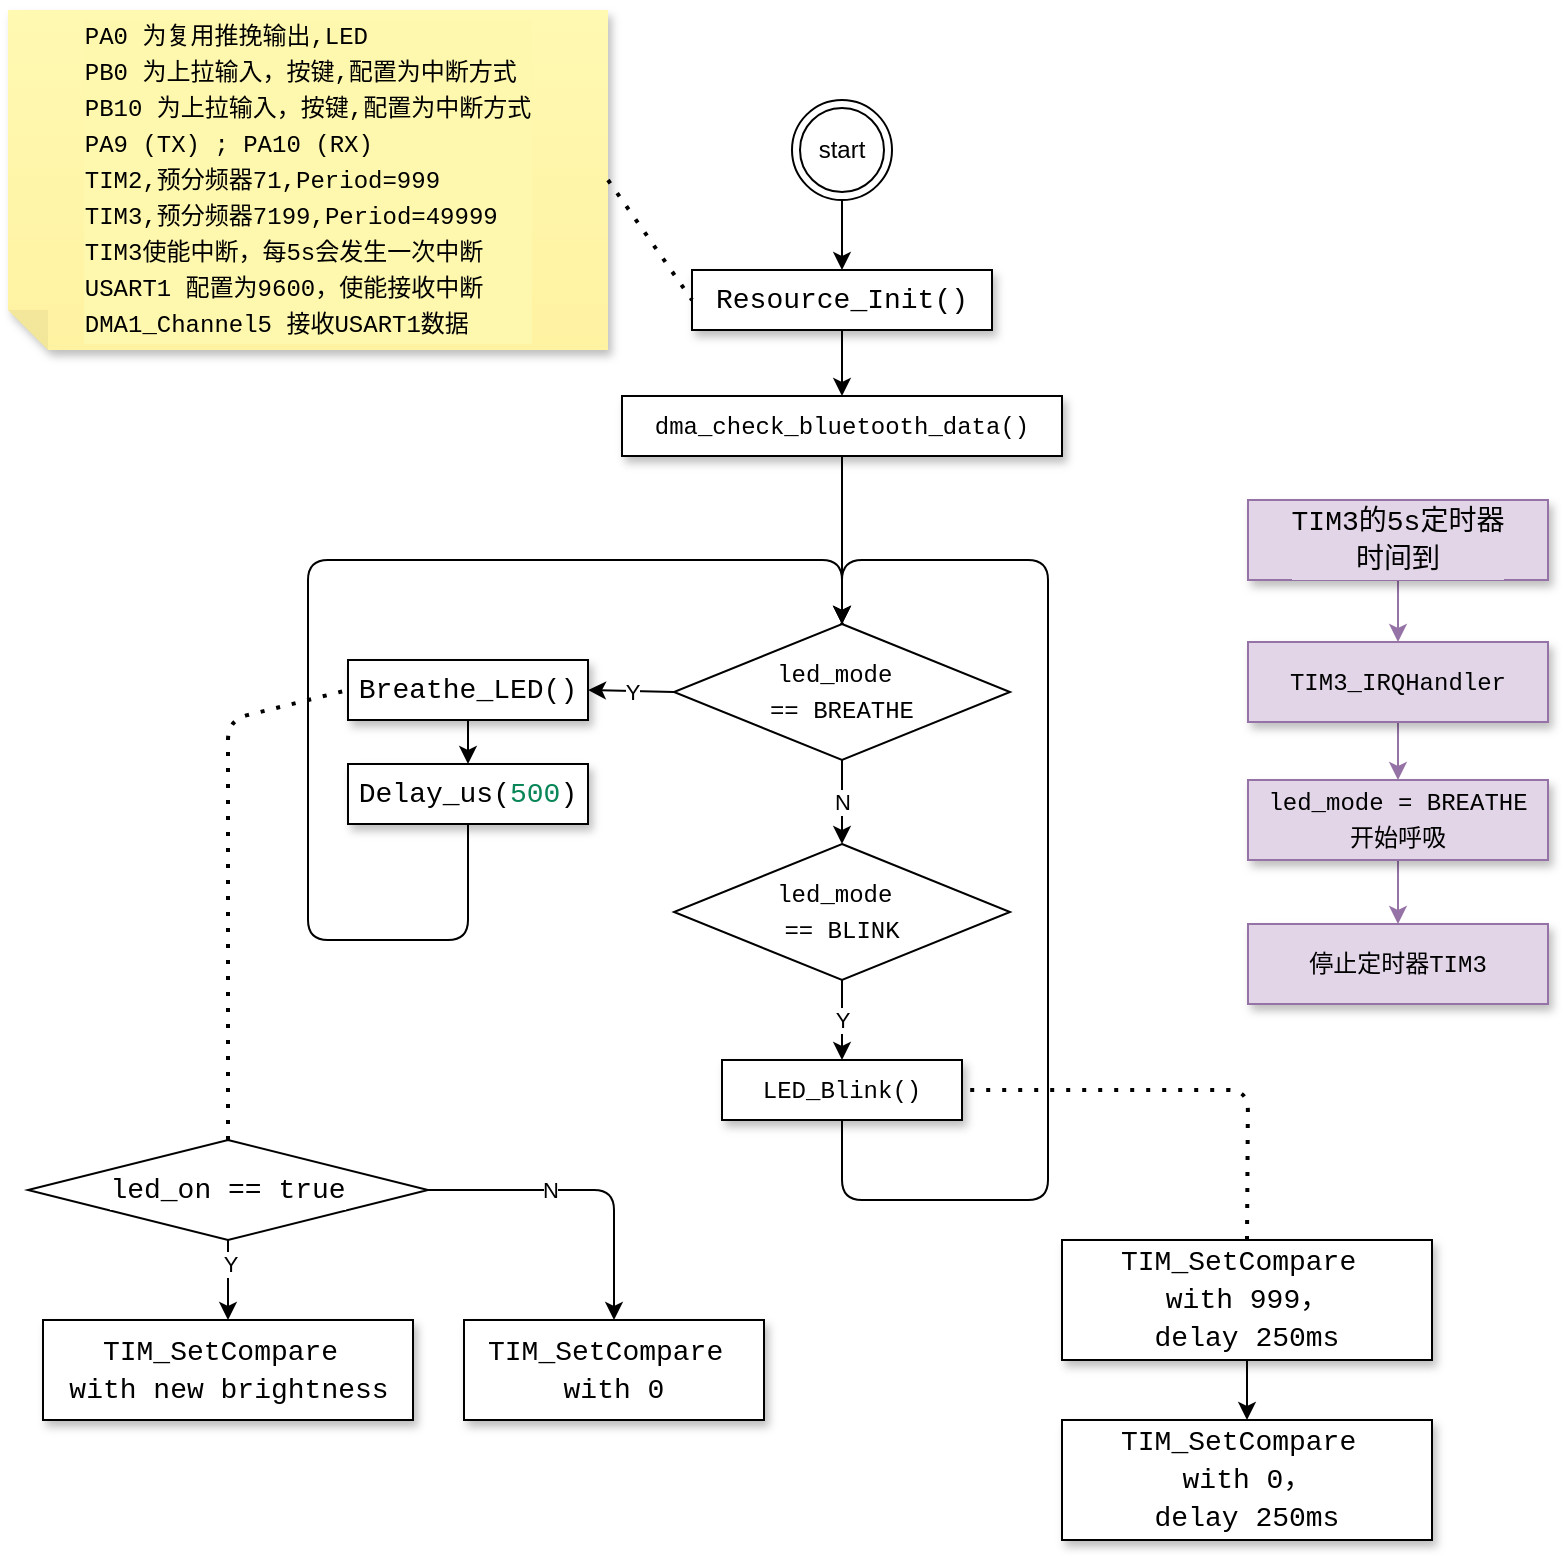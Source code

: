 <mxfile>
    <diagram id="bshUWRw8r4V4z6tN9mnT" name="第 1 页">
        <mxGraphModel dx="1151" dy="635" grid="1" gridSize="10" guides="1" tooltips="1" connect="1" arrows="1" fold="1" page="1" pageScale="1" pageWidth="827" pageHeight="1169" background="#ffffff" math="0" shadow="0">
            <root>
                <mxCell id="0"/>
                <mxCell id="1" parent="0"/>
                <mxCell id="4" style="edgeStyle=none;html=1;exitX=0.5;exitY=1;exitDx=0;exitDy=0;" parent="1" source="2" edge="1" target="106">
                    <mxGeometry relative="1" as="geometry">
                        <mxPoint x="427" y="310" as="targetPoint"/>
                    </mxGeometry>
                </mxCell>
                <mxCell id="2" value="&lt;div style=&quot;background-color: rgb(255, 255, 255); font-family: Consolas, &amp;quot;Courier New&amp;quot;, monospace; font-size: 14px; line-height: 19px;&quot;&gt;Resource_Init()&lt;/div&gt;" style="whiteSpace=wrap;html=1;shadow=1;" parent="1" vertex="1">
                    <mxGeometry x="352" y="135" width="150" height="30" as="geometry"/>
                </mxCell>
                <mxCell id="3" value="&lt;div style=&quot;background-color: rgb(255, 255, 255); font-family: Consolas, &amp;quot;Courier New&amp;quot;, monospace; font-size: 14px; line-height: 19px;&quot;&gt;Breathe_LED()&lt;/div&gt;" style="whiteSpace=wrap;html=1;shadow=1;" parent="1" vertex="1">
                    <mxGeometry x="180" y="330" width="120" height="30" as="geometry"/>
                </mxCell>
                <mxCell id="68" style="edgeStyle=none;html=1;exitX=0.5;exitY=1;exitDx=0;exitDy=0;entryX=0.5;entryY=0;entryDx=0;entryDy=0;" parent="1" source="5" target="53" edge="1">
                    <mxGeometry relative="1" as="geometry">
                        <mxPoint x="420" y="280" as="targetPoint"/>
                        <Array as="points">
                            <mxPoint x="240" y="470"/>
                            <mxPoint x="160" y="470"/>
                            <mxPoint x="160" y="280"/>
                            <mxPoint x="427" y="280"/>
                        </Array>
                    </mxGeometry>
                </mxCell>
                <mxCell id="5" value="&lt;div style=&quot;background-color: rgb(255, 255, 255); font-family: Consolas, &amp;quot;Courier New&amp;quot;, monospace; font-size: 14px; line-height: 19px;&quot;&gt;&lt;div style=&quot;line-height: 19px;&quot;&gt;Delay_us(&lt;span style=&quot;color: #098658;&quot;&gt;500&lt;/span&gt;)&lt;/div&gt;&lt;/div&gt;" style="whiteSpace=wrap;html=1;shadow=1;" parent="1" vertex="1">
                    <mxGeometry x="180" y="382" width="120" height="30" as="geometry"/>
                </mxCell>
                <mxCell id="6" style="edgeStyle=none;html=1;exitX=0.5;exitY=1;exitDx=0;exitDy=0;entryX=0.5;entryY=0;entryDx=0;entryDy=0;" parent="1" source="3" target="5" edge="1">
                    <mxGeometry relative="1" as="geometry"/>
                </mxCell>
                <mxCell id="28" style="edgeStyle=none;html=1;endArrow=classic;endFill=1;" parent="1" source="18" target="41" edge="1">
                    <mxGeometry relative="1" as="geometry">
                        <mxPoint x="120" y="670" as="targetPoint"/>
                    </mxGeometry>
                </mxCell>
                <mxCell id="40" value="Y" style="edgeLabel;html=1;align=center;verticalAlign=middle;resizable=0;points=[];" parent="28" vertex="1" connectable="0">
                    <mxGeometry x="-0.4" y="1" relative="1" as="geometry">
                        <mxPoint as="offset"/>
                    </mxGeometry>
                </mxCell>
                <mxCell id="44" style="edgeStyle=none;html=1;entryX=0.5;entryY=0;entryDx=0;entryDy=0;endArrow=classic;endFill=1;exitX=1;exitY=0.5;exitDx=0;exitDy=0;" parent="1" source="18" target="31" edge="1">
                    <mxGeometry relative="1" as="geometry">
                        <Array as="points">
                            <mxPoint x="313" y="595"/>
                        </Array>
                    </mxGeometry>
                </mxCell>
                <mxCell id="45" value="N" style="edgeLabel;html=1;align=center;verticalAlign=middle;resizable=0;points=[];" parent="44" vertex="1" connectable="0">
                    <mxGeometry x="-0.225" relative="1" as="geometry">
                        <mxPoint as="offset"/>
                    </mxGeometry>
                </mxCell>
                <mxCell id="18" value="&lt;div style=&quot;background-color: rgb(255, 255, 255); font-family: Consolas, &amp;quot;Courier New&amp;quot;, monospace; font-size: 14px; line-height: 19px;&quot;&gt;led_on == true&lt;/div&gt;" style="rhombus;whiteSpace=wrap;html=1;fillColor=none;" parent="1" vertex="1">
                    <mxGeometry x="20" y="570" width="200" height="50" as="geometry"/>
                </mxCell>
                <mxCell id="31" value="&lt;div style=&quot;background-color: rgb(255, 255, 255); font-family: Consolas, &amp;quot;Courier New&amp;quot;, monospace; font-size: 14px; line-height: 19px;&quot;&gt;&lt;div style=&quot;line-height: 19px;&quot;&gt;&lt;div style=&quot;border-color: var(--border-color); line-height: 19px;&quot;&gt;TIM_SetCompare&amp;nbsp;&lt;/div&gt;&lt;div style=&quot;border-color: var(--border-color); line-height: 19px;&quot;&gt;with 0&lt;/div&gt;&lt;/div&gt;&lt;/div&gt;" style="whiteSpace=wrap;html=1;shadow=1;" parent="1" vertex="1">
                    <mxGeometry x="238" y="660" width="150" height="50" as="geometry"/>
                </mxCell>
                <mxCell id="41" value="&lt;div style=&quot;background-color: rgb(255, 255, 255); font-family: Consolas, &amp;quot;Courier New&amp;quot;, monospace; font-size: 14px; line-height: 19px;&quot;&gt;&lt;div style=&quot;line-height: 19px;&quot;&gt;&lt;div style=&quot;line-height: 19px;&quot;&gt;&lt;div style=&quot;line-height: 19px;&quot;&gt;TIM_SetCompare&amp;nbsp;&lt;/div&gt;&lt;div style=&quot;line-height: 19px;&quot;&gt;with new brightness&lt;/div&gt;&lt;/div&gt;&lt;/div&gt;&lt;/div&gt;" style="whiteSpace=wrap;html=1;shadow=1;" parent="1" vertex="1">
                    <mxGeometry x="27.5" y="660" width="185" height="50" as="geometry"/>
                </mxCell>
                <mxCell id="54" value="Y" style="edgeStyle=none;html=1;entryX=1;entryY=0.5;entryDx=0;entryDy=0;exitX=0;exitY=0.5;exitDx=0;exitDy=0;" parent="1" source="53" target="3" edge="1">
                    <mxGeometry relative="1" as="geometry"/>
                </mxCell>
                <mxCell id="56" value="N" style="edgeStyle=none;html=1;entryX=0.5;entryY=0;entryDx=0;entryDy=0;" parent="1" source="53" target="55" edge="1">
                    <mxGeometry relative="1" as="geometry"/>
                </mxCell>
                <mxCell id="69" style="edgeStyle=none;html=1;" parent="1" source="53" edge="1">
                    <mxGeometry relative="1" as="geometry">
                        <mxPoint x="427" y="310" as="targetPoint"/>
                    </mxGeometry>
                </mxCell>
                <mxCell id="53" value="&lt;div style=&quot;background-color: rgb(255, 255, 255); font-family: Menlo, Monaco, &amp;quot;Courier New&amp;quot;, monospace; line-height: 18px;&quot;&gt;led_mode&amp;nbsp;&lt;/div&gt;&lt;div style=&quot;background-color: rgb(255, 255, 255); font-family: Menlo, Monaco, &amp;quot;Courier New&amp;quot;, monospace; line-height: 18px;&quot;&gt;== BREATHE&lt;/div&gt;" style="rhombus;whiteSpace=wrap;html=1;" parent="1" vertex="1">
                    <mxGeometry x="343" y="312" width="168" height="68" as="geometry"/>
                </mxCell>
                <mxCell id="58" value="Y" style="edgeStyle=none;html=1;entryX=0.5;entryY=0;entryDx=0;entryDy=0;" parent="1" source="55" target="57" edge="1">
                    <mxGeometry relative="1" as="geometry"/>
                </mxCell>
                <mxCell id="55" value="&lt;div style=&quot;background-color: rgb(255, 255, 255); font-family: Menlo, Monaco, &amp;quot;Courier New&amp;quot;, monospace; line-height: 18px;&quot;&gt;&lt;div style=&quot;line-height: 18px;&quot;&gt;led_mode&amp;nbsp;&lt;/div&gt;&lt;div style=&quot;line-height: 18px;&quot;&gt;== BLINK&lt;/div&gt;&lt;/div&gt;" style="rhombus;whiteSpace=wrap;html=1;" parent="1" vertex="1">
                    <mxGeometry x="343" y="422" width="168" height="68" as="geometry"/>
                </mxCell>
                <mxCell id="57" value="&lt;div style=&quot;background-color: rgb(255, 255, 255); font-family: Consolas, &amp;quot;Courier New&amp;quot;, monospace; font-size: 14px; line-height: 19px;&quot;&gt;&lt;div style=&quot;font-family: Menlo, Monaco, &amp;quot;Courier New&amp;quot;, monospace; font-size: 12px; line-height: 18px;&quot;&gt;LED_Blink()&lt;/div&gt;&lt;/div&gt;" style="whiteSpace=wrap;html=1;shadow=1;" parent="1" vertex="1">
                    <mxGeometry x="367" y="530" width="120" height="30" as="geometry"/>
                </mxCell>
                <mxCell id="70" value="" style="endArrow=classic;html=1;exitX=0.5;exitY=1;exitDx=0;exitDy=0;entryX=0.5;entryY=0;entryDx=0;entryDy=0;" parent="1" source="57" target="53" edge="1">
                    <mxGeometry width="50" height="50" relative="1" as="geometry">
                        <mxPoint x="390" y="490" as="sourcePoint"/>
                        <mxPoint x="600" y="300" as="targetPoint"/>
                        <Array as="points">
                            <mxPoint x="427" y="600"/>
                            <mxPoint x="530" y="600"/>
                            <mxPoint x="530" y="280"/>
                            <mxPoint x="427" y="280"/>
                        </Array>
                    </mxGeometry>
                </mxCell>
                <mxCell id="71" value="" style="endArrow=none;dashed=1;html=1;dashPattern=1 3;strokeWidth=2;entryX=0;entryY=0.5;entryDx=0;entryDy=0;exitX=0.5;exitY=0;exitDx=0;exitDy=0;" parent="1" source="18" target="3" edge="1">
                    <mxGeometry width="50" height="50" relative="1" as="geometry">
                        <mxPoint x="350" y="490" as="sourcePoint"/>
                        <mxPoint x="400" y="440" as="targetPoint"/>
                        <Array as="points">
                            <mxPoint x="120" y="360"/>
                        </Array>
                    </mxGeometry>
                </mxCell>
                <mxCell id="74" style="edgeStyle=none;html=1;entryX=0.5;entryY=0;entryDx=0;entryDy=0;" parent="1" source="72" target="73" edge="1">
                    <mxGeometry relative="1" as="geometry"/>
                </mxCell>
                <mxCell id="72" value="&lt;div style=&quot;background-color: rgb(255, 255, 255); font-family: Consolas, &amp;quot;Courier New&amp;quot;, monospace; font-size: 14px; line-height: 19px;&quot;&gt;&lt;div style=&quot;line-height: 19px;&quot;&gt;&lt;div style=&quot;line-height: 19px;&quot;&gt;&lt;div style=&quot;line-height: 19px;&quot;&gt;TIM_SetCompare&amp;nbsp;&lt;/div&gt;&lt;div style=&quot;line-height: 19px;&quot;&gt;with 999，&lt;/div&gt;&lt;div style=&quot;line-height: 19px;&quot;&gt;delay 250ms&lt;/div&gt;&lt;/div&gt;&lt;/div&gt;&lt;/div&gt;" style="whiteSpace=wrap;html=1;shadow=1;" parent="1" vertex="1">
                    <mxGeometry x="537" y="620" width="185" height="60" as="geometry"/>
                </mxCell>
                <mxCell id="73" value="&lt;div style=&quot;background-color: rgb(255, 255, 255); font-family: Consolas, &amp;quot;Courier New&amp;quot;, monospace; font-size: 14px; line-height: 19px;&quot;&gt;&lt;div style=&quot;line-height: 19px;&quot;&gt;&lt;div style=&quot;line-height: 19px;&quot;&gt;&lt;div style=&quot;line-height: 19px;&quot;&gt;TIM_SetCompare&amp;nbsp;&lt;/div&gt;&lt;div style=&quot;line-height: 19px;&quot;&gt;with 0，&lt;/div&gt;&lt;div style=&quot;line-height: 19px;&quot;&gt;delay 250ms&lt;/div&gt;&lt;/div&gt;&lt;/div&gt;&lt;/div&gt;" style="whiteSpace=wrap;html=1;shadow=1;" parent="1" vertex="1">
                    <mxGeometry x="537" y="710" width="185" height="60" as="geometry"/>
                </mxCell>
                <mxCell id="75" value="" style="endArrow=none;dashed=1;html=1;dashPattern=1 3;strokeWidth=2;entryX=1;entryY=0.5;entryDx=0;entryDy=0;exitX=0.5;exitY=0;exitDx=0;exitDy=0;" parent="1" source="72" target="57" edge="1">
                    <mxGeometry width="50" height="50" relative="1" as="geometry">
                        <mxPoint x="350" y="600" as="sourcePoint"/>
                        <mxPoint x="400" y="550" as="targetPoint"/>
                        <Array as="points">
                            <mxPoint x="630" y="545"/>
                        </Array>
                    </mxGeometry>
                </mxCell>
                <mxCell id="77" style="edgeStyle=none;html=1;entryX=0.5;entryY=0;entryDx=0;entryDy=0;" parent="1" source="76" target="2" edge="1">
                    <mxGeometry relative="1" as="geometry"/>
                </mxCell>
                <mxCell id="76" value="start" style="ellipse;shape=doubleEllipse;whiteSpace=wrap;html=1;aspect=fixed;" parent="1" vertex="1">
                    <mxGeometry x="402" y="50" width="50" height="50" as="geometry"/>
                </mxCell>
                <mxCell id="92" value="&lt;div style=&quot;border-color: var(--border-color); text-align: left; font-family: Menlo, Monaco, &amp;quot;Courier New&amp;quot;, monospace; line-height: 18px;&quot;&gt;&lt;span style=&quot;border-color: var(--border-color);&quot;&gt;PA0 为复用推挽输出,LED&lt;/span&gt;&lt;/div&gt;&lt;div style=&quot;border-color: var(--border-color); text-align: left; font-family: Menlo, Monaco, &amp;quot;Courier New&amp;quot;, monospace; line-height: 18px;&quot;&gt;&lt;div style=&quot;border-color: var(--border-color); line-height: 18px;&quot;&gt;&lt;span style=&quot;border-color: var(--border-color);&quot;&gt;PB0 为上拉输入，按键,配置为中断方式&lt;/span&gt;&lt;/div&gt;&lt;div style=&quot;border-color: var(--border-color); line-height: 18px;&quot;&gt;&lt;span style=&quot;border-color: var(--border-color);&quot;&gt;PB10 为上拉输入，按键,配置为中断方式&lt;br&gt;&lt;/span&gt;&lt;/div&gt;&lt;div style=&quot;border-color: var(--border-color); line-height: 18px;&quot;&gt;&lt;span style=&quot;border-color: var(--border-color);&quot;&gt;&lt;div style=&quot;line-height: 18px;&quot;&gt;&lt;span style=&quot;&quot;&gt;PA9 (TX) ;&amp;nbsp;&lt;/span&gt;&lt;span style=&quot;&quot;&gt;PA10 (RX)&lt;/span&gt;&lt;/div&gt;&lt;/span&gt;&lt;/div&gt;&lt;div style=&quot;border-color: var(--border-color); line-height: 18px;&quot;&gt;&lt;span style=&quot;&quot;&gt;&lt;span style=&quot;border-color: var(--border-color);&quot;&gt;TIM2,&lt;/span&gt;&lt;span style=&quot;border-color: var(--border-color);&quot;&gt;预分频器71,&lt;/span&gt;&lt;span style=&quot;border-color: var(--border-color);&quot;&gt;Period=999&lt;/span&gt;&lt;/span&gt;&lt;/div&gt;&lt;div style=&quot;border-color: var(--border-color); line-height: 18px;&quot;&gt;&lt;span style=&quot;&quot;&gt;&lt;span style=&quot;border-color: var(--border-color);&quot;&gt;&lt;span style=&quot;border-color: var(--border-color);&quot;&gt;TIM3,&lt;/span&gt;&lt;span style=&quot;border-color: var(--border-color);&quot;&gt;预分频器&lt;span style=&quot;&quot;&gt;7199&lt;/span&gt;&lt;/span&gt;&lt;/span&gt;&lt;span style=&quot;border-color: var(--border-color);&quot;&gt;,&lt;/span&gt;&lt;span style=&quot;border-color: var(--border-color);&quot;&gt;Period=&lt;/span&gt;&lt;span style=&quot;&quot;&gt;49999&lt;/span&gt;&lt;/span&gt;&lt;/div&gt;&lt;div style=&quot;border-color: var(--border-color); line-height: 18px;&quot;&gt;&lt;span style=&quot;&quot;&gt;TIM3使能中断，每5s会发生一次中断&lt;/span&gt;&lt;/div&gt;&lt;div style=&quot;border-color: var(--border-color); line-height: 18px;&quot;&gt;&lt;div style=&quot;line-height: 18px;&quot;&gt;&lt;span style=&quot;&quot;&gt;USART1 配置为9600，&lt;/span&gt;&lt;span style=&quot;&quot;&gt;使能接收中断&lt;/span&gt;&lt;/div&gt;&lt;div style=&quot;line-height: 18px;&quot;&gt;&lt;div style=&quot;line-height: 18px;&quot;&gt;&lt;span style=&quot;&quot;&gt;DMA1_Channel5 接收&lt;/span&gt;&lt;span style=&quot;&quot;&gt;USART1数据&lt;/span&gt;&lt;/div&gt;&lt;/div&gt;&lt;/div&gt;&lt;/div&gt;" style="shape=note;whiteSpace=wrap;html=1;backgroundOutline=1;fontColor=#000000;darkOpacity=0.05;fillColor=#FFF9B2;strokeColor=none;fillStyle=solid;direction=west;gradientDirection=north;gradientColor=#FFF2A1;shadow=1;size=20;pointerEvents=1;labelBackgroundColor=#FEF7AE;" parent="1" vertex="1">
                    <mxGeometry x="10" y="5" width="300" height="170" as="geometry"/>
                </mxCell>
                <mxCell id="93" value="" style="endArrow=none;dashed=1;html=1;dashPattern=1 3;strokeWidth=2;entryX=0;entryY=0.5;entryDx=0;entryDy=0;exitX=0;exitY=0.5;exitDx=0;exitDy=0;exitPerimeter=0;" parent="1" source="92" target="2" edge="1">
                    <mxGeometry width="50" height="50" relative="1" as="geometry">
                        <mxPoint x="400" y="375" as="sourcePoint"/>
                        <mxPoint x="450" y="325" as="targetPoint"/>
                    </mxGeometry>
                </mxCell>
                <mxCell id="96" style="edgeStyle=none;html=1;entryX=0.5;entryY=0;entryDx=0;entryDy=0;fillColor=#e1d5e7;strokeColor=#9673a6;labelBackgroundColor=#e1d5e7;" parent="1" source="97" target="101" edge="1">
                    <mxGeometry relative="1" as="geometry"/>
                </mxCell>
                <mxCell id="97" value="&lt;div style=&quot;font-family: Consolas, &amp;quot;Courier New&amp;quot;, monospace; font-size: 14px; line-height: 19px;&quot;&gt;&lt;div style=&quot;line-height: 19px;&quot;&gt;&lt;div style=&quot;font-family: Menlo, Monaco, &amp;quot;Courier New&amp;quot;, monospace; font-size: 12px; line-height: 18px;&quot;&gt;&lt;div style=&quot;line-height: 18px;&quot;&gt;TIM3_IRQHandler&lt;/div&gt;&lt;/div&gt;&lt;/div&gt;&lt;/div&gt;" style="whiteSpace=wrap;html=1;shadow=1;fillColor=#e1d5e7;strokeColor=#9673a6;labelBackgroundColor=#e1d5e7;" parent="1" vertex="1">
                    <mxGeometry x="630" y="321" width="150" height="40" as="geometry"/>
                </mxCell>
                <mxCell id="98" style="edgeStyle=none;html=1;entryX=0.5;entryY=0;entryDx=0;entryDy=0;fontColor=#fff2cc;endArrow=classic;endFill=1;fillColor=#e1d5e7;strokeColor=#9673a6;labelBackgroundColor=#e1d5e7;" parent="1" source="99" target="97" edge="1">
                    <mxGeometry relative="1" as="geometry"/>
                </mxCell>
                <mxCell id="99" value="&lt;div style=&quot;font-family: Consolas, &amp;quot;Courier New&amp;quot;, monospace; font-size: 14px; line-height: 19px;&quot;&gt;&lt;div style=&quot;line-height: 19px;&quot;&gt;TIM3的5s定时器&lt;/div&gt;&lt;div style=&quot;line-height: 19px;&quot;&gt;时间到&lt;/div&gt;&lt;/div&gt;" style="whiteSpace=wrap;html=1;shadow=1;fillColor=#e1d5e7;strokeColor=#9673a6;labelBackgroundColor=#e1d5e7;" parent="1" vertex="1">
                    <mxGeometry x="630" y="250" width="150" height="40" as="geometry"/>
                </mxCell>
                <mxCell id="100" style="edgeStyle=none;html=1;fillColor=#e1d5e7;strokeColor=#9673a6;labelBackgroundColor=#e1d5e7;" parent="1" source="101" target="102" edge="1">
                    <mxGeometry relative="1" as="geometry"/>
                </mxCell>
                <mxCell id="101" value="&lt;div style=&quot;font-family: Consolas, &amp;quot;Courier New&amp;quot;, monospace; font-size: 14px; line-height: 19px;&quot;&gt;&lt;div style=&quot;line-height: 19px;&quot;&gt;&lt;div style=&quot;font-family: Menlo, Monaco, &amp;quot;Courier New&amp;quot;, monospace; font-size: 12px; line-height: 18px;&quot;&gt;&lt;div style=&quot;line-height: 18px;&quot;&gt;led_mode = BREATHE&lt;/div&gt;&lt;div style=&quot;line-height: 18px;&quot;&gt;开始呼吸&lt;/div&gt;&lt;/div&gt;&lt;/div&gt;&lt;/div&gt;" style="whiteSpace=wrap;html=1;shadow=1;fillColor=#e1d5e7;strokeColor=#9673a6;labelBackgroundColor=#e1d5e7;" parent="1" vertex="1">
                    <mxGeometry x="630" y="390" width="150" height="40" as="geometry"/>
                </mxCell>
                <mxCell id="102" value="&lt;div style=&quot;font-family: Consolas, &amp;quot;Courier New&amp;quot;, monospace; font-size: 14px; line-height: 19px;&quot;&gt;&lt;div style=&quot;line-height: 19px;&quot;&gt;&lt;div style=&quot;font-family: Menlo, Monaco, &amp;quot;Courier New&amp;quot;, monospace; font-size: 12px; line-height: 18px;&quot;&gt;&lt;div style=&quot;line-height: 18px;&quot;&gt;&lt;span style=&quot;&quot;&gt;停止定时器&lt;/span&gt;&lt;span style=&quot;&quot;&gt;TIM3&lt;/span&gt;&lt;/div&gt;&lt;/div&gt;&lt;/div&gt;&lt;/div&gt;" style="whiteSpace=wrap;html=1;shadow=1;fillColor=#e1d5e7;strokeColor=#9673a6;labelBackgroundColor=#e1d5e7;fontColor=#000000;" parent="1" vertex="1">
                    <mxGeometry x="630" y="462" width="150" height="40" as="geometry"/>
                </mxCell>
                <mxCell id="107" style="edgeStyle=none;html=1;entryX=0.5;entryY=0;entryDx=0;entryDy=0;" edge="1" parent="1" source="106" target="53">
                    <mxGeometry relative="1" as="geometry"/>
                </mxCell>
                <mxCell id="106" value="&lt;div style=&quot;background-color: rgb(255, 255, 255); font-family: Consolas, &amp;quot;Courier New&amp;quot;, monospace; font-size: 14px; line-height: 19px;&quot;&gt;&lt;div style=&quot;font-family: Menlo, Monaco, &amp;quot;Courier New&amp;quot;, monospace; font-size: 12px; line-height: 18px;&quot;&gt;dma_check_bluetooth_data()&lt;/div&gt;&lt;/div&gt;" style="whiteSpace=wrap;html=1;shadow=1;" vertex="1" parent="1">
                    <mxGeometry x="317" y="198" width="220" height="30" as="geometry"/>
                </mxCell>
            </root>
        </mxGraphModel>
    </diagram>
</mxfile>
